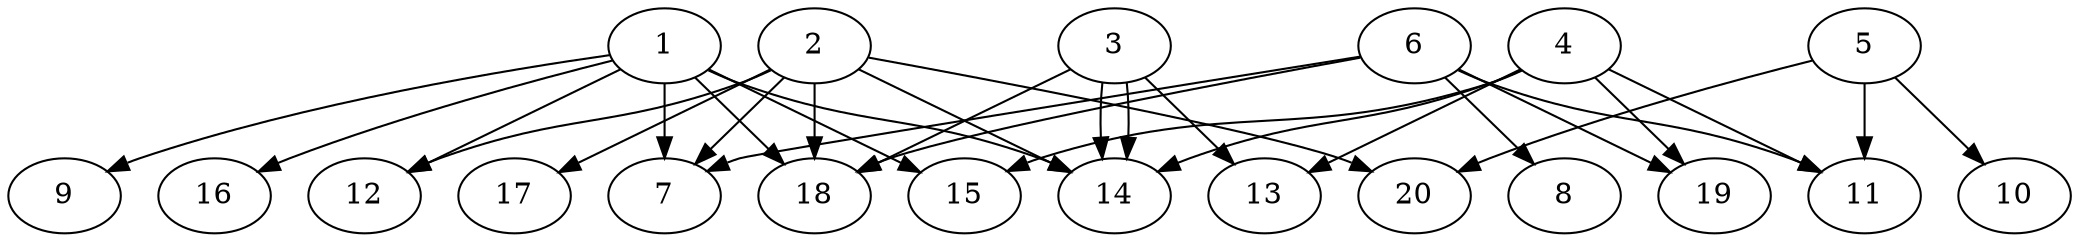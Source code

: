 // DAG automatically generated by daggen at Wed Jul 24 21:20:53 2019
// ./daggen --dot -n 20 --ccr 0.4 --fat 0.8 --regular 0.5 --density 0.7 --mindata 5242880 --maxdata 52428800 
digraph G {
  1 [size="35343360", alpha="0.02", expect_size="14137344"] 
  1 -> 7 [size ="14137344"]
  1 -> 9 [size ="14137344"]
  1 -> 12 [size ="14137344"]
  1 -> 14 [size ="14137344"]
  1 -> 15 [size ="14137344"]
  1 -> 16 [size ="14137344"]
  1 -> 18 [size ="14137344"]
  2 [size="82588160", alpha="0.05", expect_size="33035264"] 
  2 -> 7 [size ="33035264"]
  2 -> 12 [size ="33035264"]
  2 -> 14 [size ="33035264"]
  2 -> 17 [size ="33035264"]
  2 -> 18 [size ="33035264"]
  2 -> 20 [size ="33035264"]
  3 [size="90178560", alpha="0.12", expect_size="36071424"] 
  3 -> 13 [size ="36071424"]
  3 -> 14 [size ="36071424"]
  3 -> 14 [size ="36071424"]
  3 -> 18 [size ="36071424"]
  4 [size="100231680", alpha="0.04", expect_size="40092672"] 
  4 -> 11 [size ="40092672"]
  4 -> 13 [size ="40092672"]
  4 -> 14 [size ="40092672"]
  4 -> 15 [size ="40092672"]
  4 -> 19 [size ="40092672"]
  5 [size="124421120", alpha="0.06", expect_size="49768448"] 
  5 -> 10 [size ="49768448"]
  5 -> 11 [size ="49768448"]
  5 -> 20 [size ="49768448"]
  6 [size="105072640", alpha="0.13", expect_size="42029056"] 
  6 -> 7 [size ="42029056"]
  6 -> 8 [size ="42029056"]
  6 -> 11 [size ="42029056"]
  6 -> 18 [size ="42029056"]
  6 -> 19 [size ="42029056"]
  7 [size="42375680", alpha="0.15", expect_size="16950272"] 
  8 [size="33776640", alpha="0.04", expect_size="13510656"] 
  9 [size="83258880", alpha="0.13", expect_size="33303552"] 
  10 [size="81582080", alpha="0.15", expect_size="32632832"] 
  11 [size="75494400", alpha="0.19", expect_size="30197760"] 
  12 [size="84410880", alpha="0.11", expect_size="33764352"] 
  13 [size="114941440", alpha="0.11", expect_size="45976576"] 
  14 [size="67166720", alpha="0.10", expect_size="26866688"] 
  15 [size="91415040", alpha="0.12", expect_size="36566016"] 
  16 [size="128532480", alpha="0.19", expect_size="51412992"] 
  17 [size="87050240", alpha="0.12", expect_size="34820096"] 
  18 [size="58969600", alpha="0.10", expect_size="23587840"] 
  19 [size="83509760", alpha="0.08", expect_size="33403904"] 
  20 [size="40058880", alpha="0.20", expect_size="16023552"] 
}
